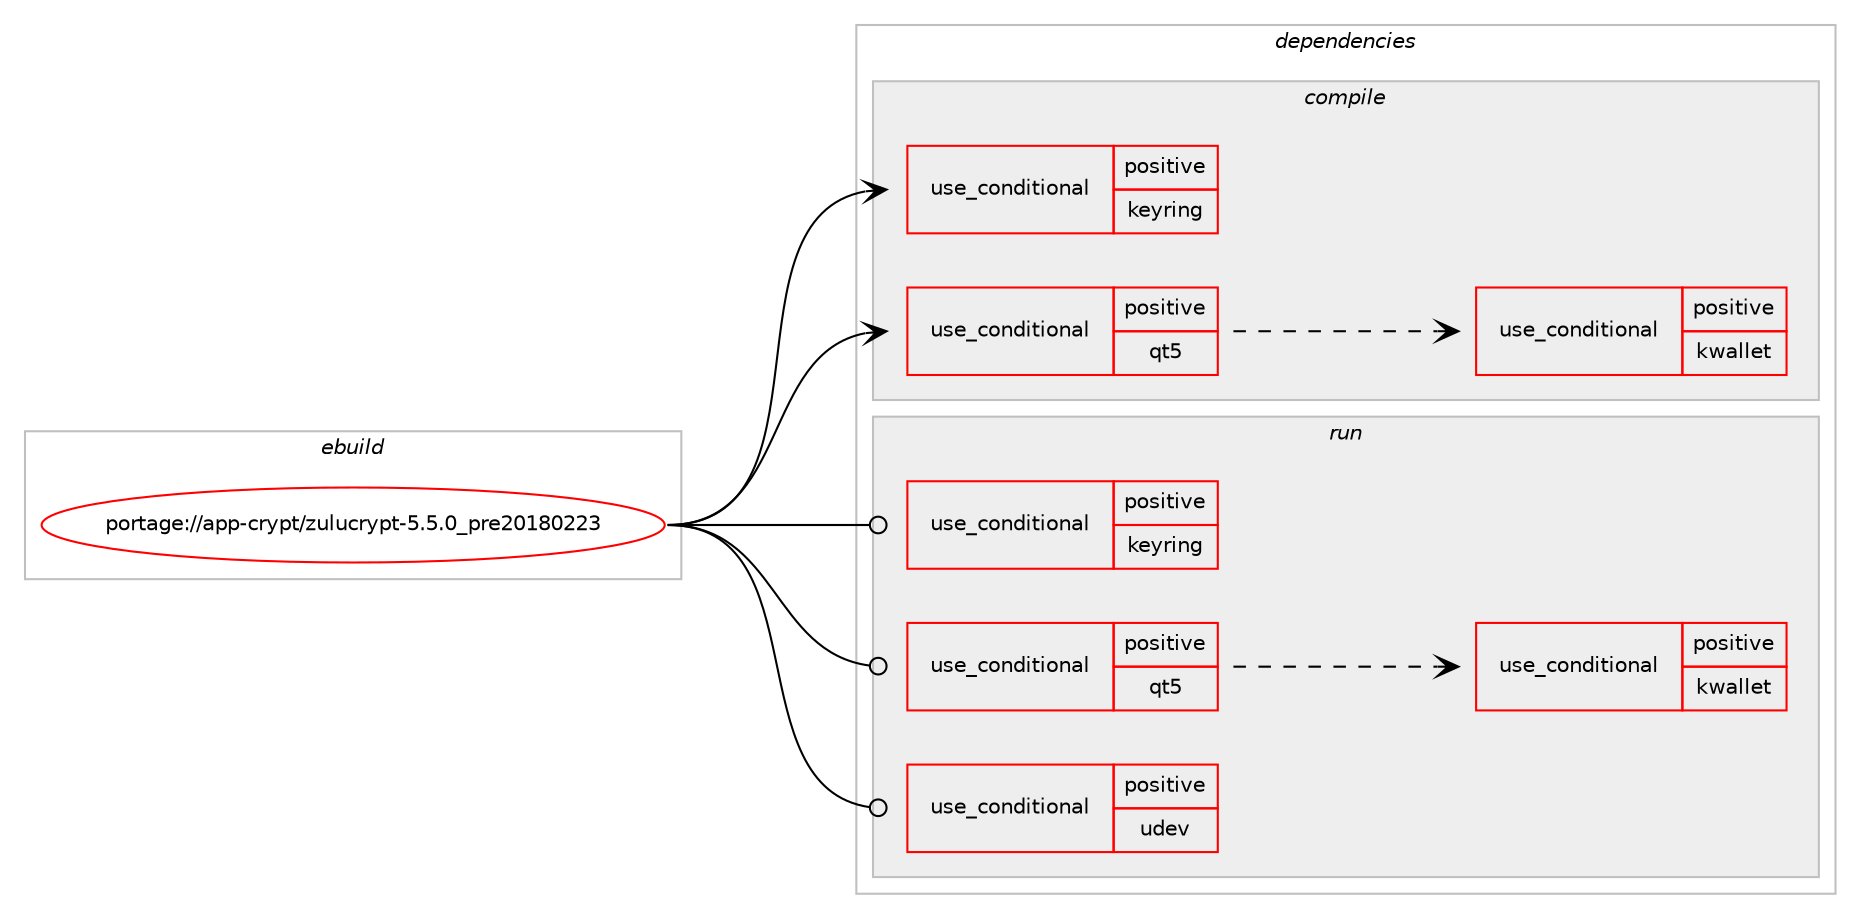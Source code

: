 digraph prolog {

# *************
# Graph options
# *************

newrank=true;
concentrate=true;
compound=true;
graph [rankdir=LR,fontname=Helvetica,fontsize=10,ranksep=1.5];#, ranksep=2.5, nodesep=0.2];
edge  [arrowhead=vee];
node  [fontname=Helvetica,fontsize=10];

# **********
# The ebuild
# **********

subgraph cluster_leftcol {
color=gray;
rank=same;
label=<<i>ebuild</i>>;
id [label="portage://app-crypt/zulucrypt-5.5.0_pre20180223", color=red, width=4, href="../app-crypt/zulucrypt-5.5.0_pre20180223.svg"];
}

# ****************
# The dependencies
# ****************

subgraph cluster_midcol {
color=gray;
label=<<i>dependencies</i>>;
subgraph cluster_compile {
fillcolor="#eeeeee";
style=filled;
label=<<i>compile</i>>;
subgraph cond3737 {
dependency6068 [label=<<TABLE BORDER="0" CELLBORDER="1" CELLSPACING="0" CELLPADDING="4"><TR><TD ROWSPAN="3" CELLPADDING="10">use_conditional</TD></TR><TR><TD>positive</TD></TR><TR><TD>keyring</TD></TR></TABLE>>, shape=none, color=red];
# *** BEGIN UNKNOWN DEPENDENCY TYPE (TODO) ***
# dependency6068 -> package_dependency(portage://app-crypt/zulucrypt-5.5.0_pre20180223,install,no,app-crypt,libsecret,none,[,,],[],[])
# *** END UNKNOWN DEPENDENCY TYPE (TODO) ***

}
id:e -> dependency6068:w [weight=20,style="solid",arrowhead="vee"];
subgraph cond3738 {
dependency6069 [label=<<TABLE BORDER="0" CELLBORDER="1" CELLSPACING="0" CELLPADDING="4"><TR><TD ROWSPAN="3" CELLPADDING="10">use_conditional</TD></TR><TR><TD>positive</TD></TR><TR><TD>qt5</TD></TR></TABLE>>, shape=none, color=red];
# *** BEGIN UNKNOWN DEPENDENCY TYPE (TODO) ***
# dependency6069 -> package_dependency(portage://app-crypt/zulucrypt-5.5.0_pre20180223,install,no,dev-libs,libpwquality,none,[,,],[],[])
# *** END UNKNOWN DEPENDENCY TYPE (TODO) ***

# *** BEGIN UNKNOWN DEPENDENCY TYPE (TODO) ***
# dependency6069 -> package_dependency(portage://app-crypt/zulucrypt-5.5.0_pre20180223,install,no,dev-qt,qtcore,none,[,,],[slot(5)],[])
# *** END UNKNOWN DEPENDENCY TYPE (TODO) ***

# *** BEGIN UNKNOWN DEPENDENCY TYPE (TODO) ***
# dependency6069 -> package_dependency(portage://app-crypt/zulucrypt-5.5.0_pre20180223,install,no,dev-qt,qtgui,none,[,,],[slot(5)],[])
# *** END UNKNOWN DEPENDENCY TYPE (TODO) ***

# *** BEGIN UNKNOWN DEPENDENCY TYPE (TODO) ***
# dependency6069 -> package_dependency(portage://app-crypt/zulucrypt-5.5.0_pre20180223,install,no,dev-qt,qtnetwork,none,[,,],[slot(5)],[])
# *** END UNKNOWN DEPENDENCY TYPE (TODO) ***

# *** BEGIN UNKNOWN DEPENDENCY TYPE (TODO) ***
# dependency6069 -> package_dependency(portage://app-crypt/zulucrypt-5.5.0_pre20180223,install,no,dev-qt,qtwidgets,none,[,,],[slot(5)],[])
# *** END UNKNOWN DEPENDENCY TYPE (TODO) ***

subgraph cond3739 {
dependency6070 [label=<<TABLE BORDER="0" CELLBORDER="1" CELLSPACING="0" CELLPADDING="4"><TR><TD ROWSPAN="3" CELLPADDING="10">use_conditional</TD></TR><TR><TD>positive</TD></TR><TR><TD>kwallet</TD></TR></TABLE>>, shape=none, color=red];
# *** BEGIN UNKNOWN DEPENDENCY TYPE (TODO) ***
# dependency6070 -> package_dependency(portage://app-crypt/zulucrypt-5.5.0_pre20180223,install,no,kde-frameworks,kwallet,none,[,,],[slot(5)],[])
# *** END UNKNOWN DEPENDENCY TYPE (TODO) ***

}
dependency6069:e -> dependency6070:w [weight=20,style="dashed",arrowhead="vee"];
}
id:e -> dependency6069:w [weight=20,style="solid",arrowhead="vee"];
# *** BEGIN UNKNOWN DEPENDENCY TYPE (TODO) ***
# id -> package_dependency(portage://app-crypt/zulucrypt-5.5.0_pre20180223,install,no,dev-libs,libgcrypt,none,[,,],[slot(0),equal],[])
# *** END UNKNOWN DEPENDENCY TYPE (TODO) ***

# *** BEGIN UNKNOWN DEPENDENCY TYPE (TODO) ***
# id -> package_dependency(portage://app-crypt/zulucrypt-5.5.0_pre20180223,install,no,sys-fs,cryptsetup,none,[,,],any_same_slot,[])
# *** END UNKNOWN DEPENDENCY TYPE (TODO) ***

}
subgraph cluster_compileandrun {
fillcolor="#eeeeee";
style=filled;
label=<<i>compile and run</i>>;
}
subgraph cluster_run {
fillcolor="#eeeeee";
style=filled;
label=<<i>run</i>>;
subgraph cond3740 {
dependency6071 [label=<<TABLE BORDER="0" CELLBORDER="1" CELLSPACING="0" CELLPADDING="4"><TR><TD ROWSPAN="3" CELLPADDING="10">use_conditional</TD></TR><TR><TD>positive</TD></TR><TR><TD>keyring</TD></TR></TABLE>>, shape=none, color=red];
# *** BEGIN UNKNOWN DEPENDENCY TYPE (TODO) ***
# dependency6071 -> package_dependency(portage://app-crypt/zulucrypt-5.5.0_pre20180223,run,no,app-crypt,libsecret,none,[,,],[],[])
# *** END UNKNOWN DEPENDENCY TYPE (TODO) ***

}
id:e -> dependency6071:w [weight=20,style="solid",arrowhead="odot"];
subgraph cond3741 {
dependency6072 [label=<<TABLE BORDER="0" CELLBORDER="1" CELLSPACING="0" CELLPADDING="4"><TR><TD ROWSPAN="3" CELLPADDING="10">use_conditional</TD></TR><TR><TD>positive</TD></TR><TR><TD>qt5</TD></TR></TABLE>>, shape=none, color=red];
# *** BEGIN UNKNOWN DEPENDENCY TYPE (TODO) ***
# dependency6072 -> package_dependency(portage://app-crypt/zulucrypt-5.5.0_pre20180223,run,no,dev-libs,libpwquality,none,[,,],[],[])
# *** END UNKNOWN DEPENDENCY TYPE (TODO) ***

# *** BEGIN UNKNOWN DEPENDENCY TYPE (TODO) ***
# dependency6072 -> package_dependency(portage://app-crypt/zulucrypt-5.5.0_pre20180223,run,no,dev-qt,qtcore,none,[,,],[slot(5)],[])
# *** END UNKNOWN DEPENDENCY TYPE (TODO) ***

# *** BEGIN UNKNOWN DEPENDENCY TYPE (TODO) ***
# dependency6072 -> package_dependency(portage://app-crypt/zulucrypt-5.5.0_pre20180223,run,no,dev-qt,qtgui,none,[,,],[slot(5)],[])
# *** END UNKNOWN DEPENDENCY TYPE (TODO) ***

# *** BEGIN UNKNOWN DEPENDENCY TYPE (TODO) ***
# dependency6072 -> package_dependency(portage://app-crypt/zulucrypt-5.5.0_pre20180223,run,no,dev-qt,qtnetwork,none,[,,],[slot(5)],[])
# *** END UNKNOWN DEPENDENCY TYPE (TODO) ***

# *** BEGIN UNKNOWN DEPENDENCY TYPE (TODO) ***
# dependency6072 -> package_dependency(portage://app-crypt/zulucrypt-5.5.0_pre20180223,run,no,dev-qt,qtwidgets,none,[,,],[slot(5)],[])
# *** END UNKNOWN DEPENDENCY TYPE (TODO) ***

subgraph cond3742 {
dependency6073 [label=<<TABLE BORDER="0" CELLBORDER="1" CELLSPACING="0" CELLPADDING="4"><TR><TD ROWSPAN="3" CELLPADDING="10">use_conditional</TD></TR><TR><TD>positive</TD></TR><TR><TD>kwallet</TD></TR></TABLE>>, shape=none, color=red];
# *** BEGIN UNKNOWN DEPENDENCY TYPE (TODO) ***
# dependency6073 -> package_dependency(portage://app-crypt/zulucrypt-5.5.0_pre20180223,run,no,kde-frameworks,kwallet,none,[,,],[slot(5)],[])
# *** END UNKNOWN DEPENDENCY TYPE (TODO) ***

}
dependency6072:e -> dependency6073:w [weight=20,style="dashed",arrowhead="vee"];
}
id:e -> dependency6072:w [weight=20,style="solid",arrowhead="odot"];
subgraph cond3743 {
dependency6074 [label=<<TABLE BORDER="0" CELLBORDER="1" CELLSPACING="0" CELLPADDING="4"><TR><TD ROWSPAN="3" CELLPADDING="10">use_conditional</TD></TR><TR><TD>positive</TD></TR><TR><TD>udev</TD></TR></TABLE>>, shape=none, color=red];
# *** BEGIN UNKNOWN DEPENDENCY TYPE (TODO) ***
# dependency6074 -> package_dependency(portage://app-crypt/zulucrypt-5.5.0_pre20180223,run,no,virtual,udev,none,[,,],[],[])
# *** END UNKNOWN DEPENDENCY TYPE (TODO) ***

}
id:e -> dependency6074:w [weight=20,style="solid",arrowhead="odot"];
# *** BEGIN UNKNOWN DEPENDENCY TYPE (TODO) ***
# id -> package_dependency(portage://app-crypt/zulucrypt-5.5.0_pre20180223,run,no,dev-libs,libgcrypt,none,[,,],[slot(0),equal],[])
# *** END UNKNOWN DEPENDENCY TYPE (TODO) ***

# *** BEGIN UNKNOWN DEPENDENCY TYPE (TODO) ***
# id -> package_dependency(portage://app-crypt/zulucrypt-5.5.0_pre20180223,run,no,sys-fs,cryptsetup,none,[,,],any_same_slot,[])
# *** END UNKNOWN DEPENDENCY TYPE (TODO) ***

}
}

# **************
# The candidates
# **************

subgraph cluster_choices {
rank=same;
color=gray;
label=<<i>candidates</i>>;

}

}
